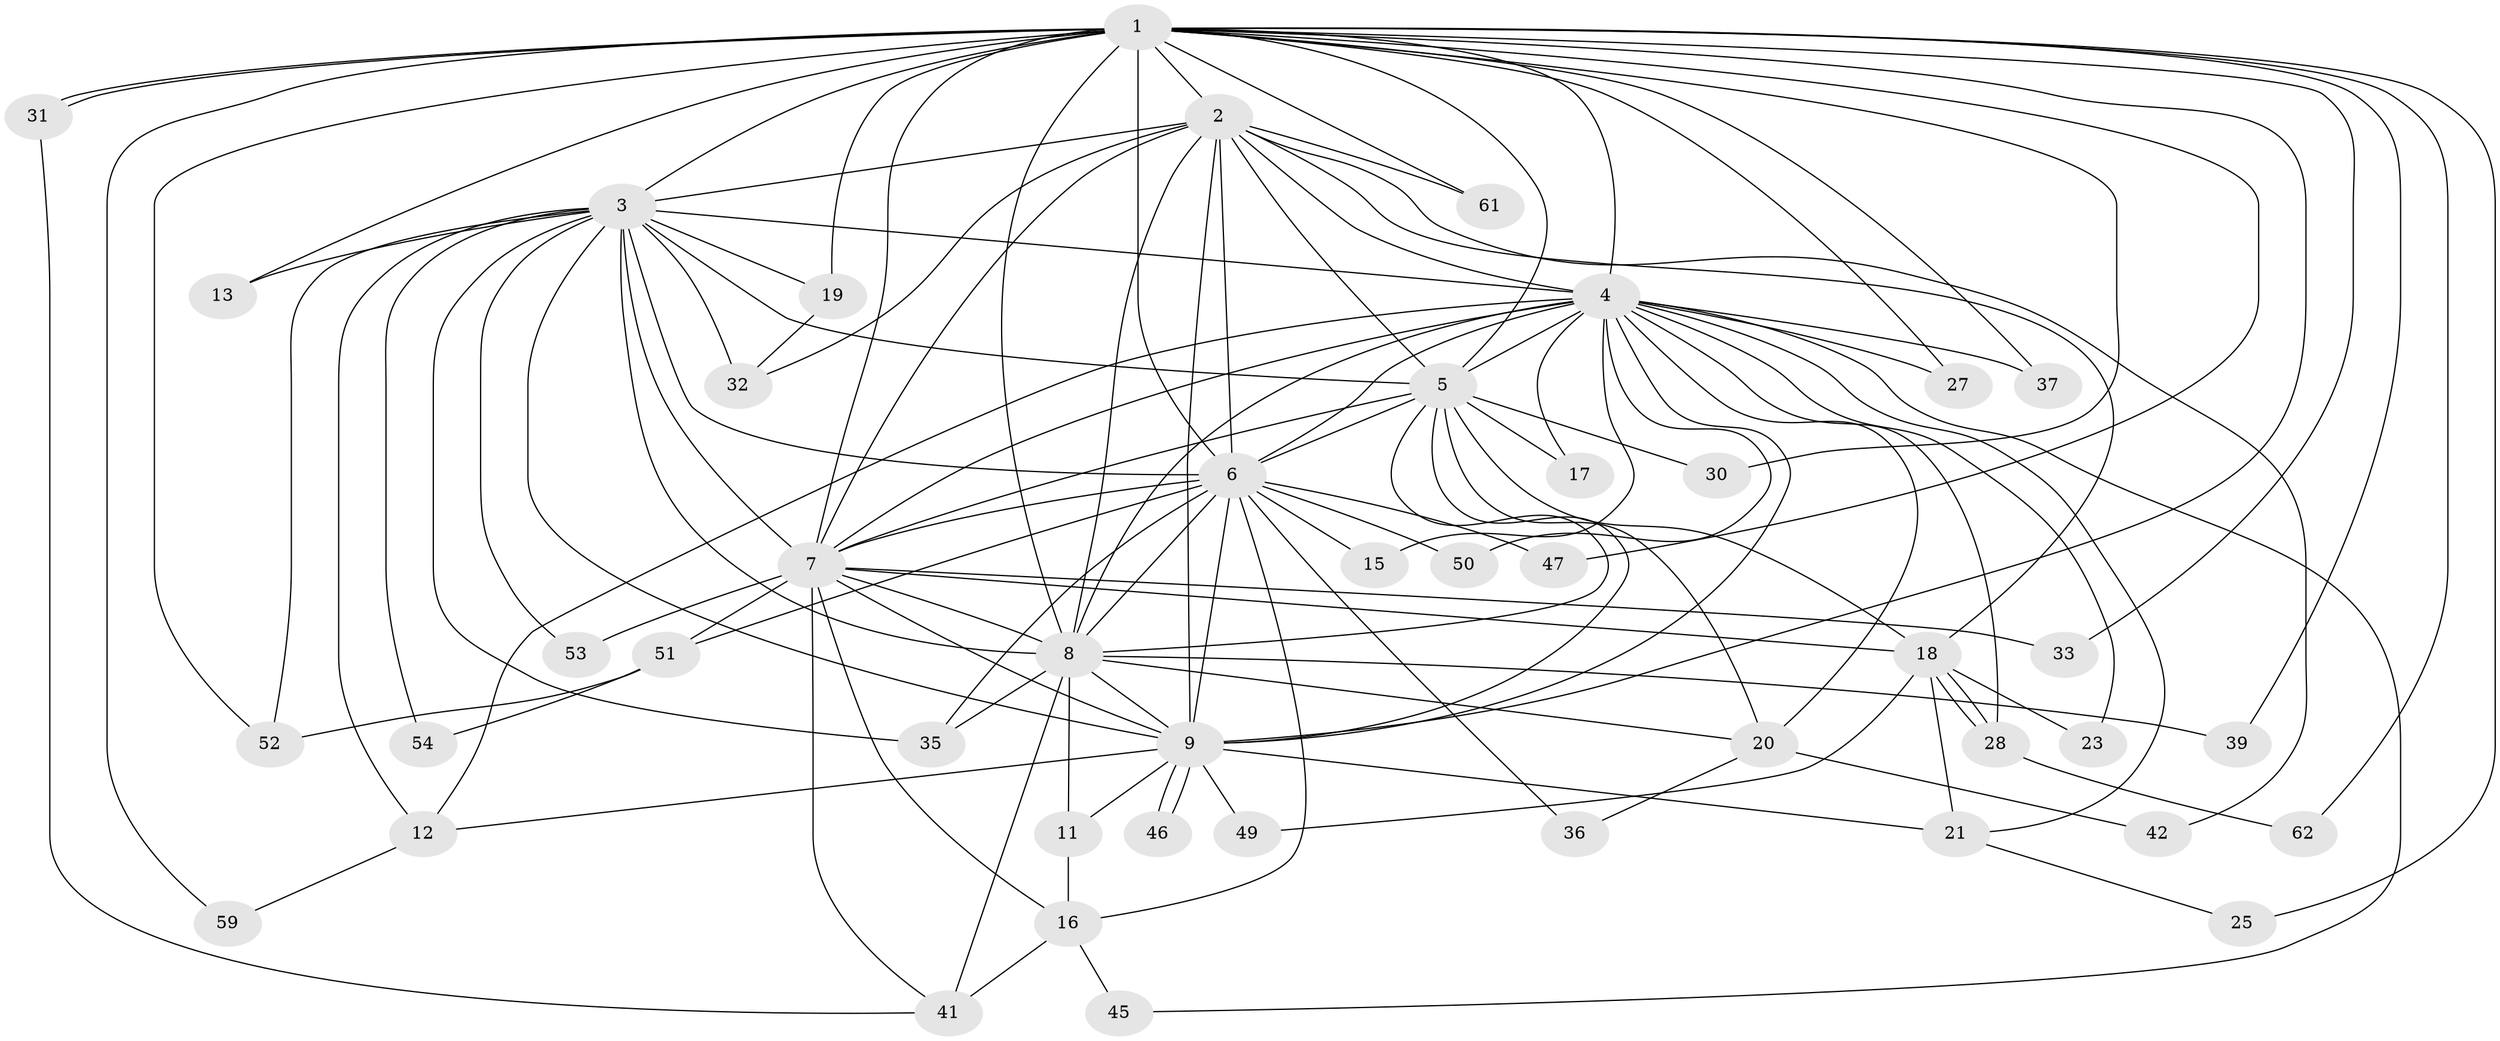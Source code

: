 // original degree distribution, {27: 0.015625, 14: 0.03125, 17: 0.03125, 19: 0.015625, 15: 0.03125, 16: 0.015625, 12: 0.015625, 3: 0.15625, 2: 0.5625, 5: 0.03125, 8: 0.015625, 4: 0.078125}
// Generated by graph-tools (version 1.1) at 2025/41/03/06/25 10:41:35]
// undirected, 45 vertices, 119 edges
graph export_dot {
graph [start="1"]
  node [color=gray90,style=filled];
  1 [super="+34"];
  2 [super="+43"];
  3 [super="+24"];
  4 [super="+22"];
  5 [super="+38"];
  6 [super="+10"];
  7 [super="+58"];
  8 [super="+14"];
  9 [super="+29"];
  11;
  12 [super="+48"];
  13;
  15;
  16 [super="+26"];
  17;
  18 [super="+44"];
  19;
  20 [super="+55"];
  21;
  23;
  25;
  27;
  28 [super="+60"];
  30;
  31 [super="+57"];
  32 [super="+64"];
  33;
  35 [super="+40"];
  36;
  37;
  39;
  41 [super="+56"];
  42;
  45;
  46;
  47;
  49;
  50;
  51 [super="+63"];
  52;
  53;
  54;
  59;
  61;
  62;
  1 -- 2;
  1 -- 3 [weight=2];
  1 -- 4;
  1 -- 5;
  1 -- 6 [weight=3];
  1 -- 7;
  1 -- 8 [weight=2];
  1 -- 9;
  1 -- 13;
  1 -- 19;
  1 -- 25;
  1 -- 27;
  1 -- 30;
  1 -- 31;
  1 -- 31;
  1 -- 33;
  1 -- 37;
  1 -- 39;
  1 -- 47;
  1 -- 52;
  1 -- 59;
  1 -- 61;
  1 -- 62;
  2 -- 3;
  2 -- 4;
  2 -- 5;
  2 -- 6 [weight=2];
  2 -- 7;
  2 -- 8 [weight=2];
  2 -- 9;
  2 -- 32;
  2 -- 42;
  2 -- 61;
  2 -- 18;
  3 -- 4;
  3 -- 5;
  3 -- 6 [weight=2];
  3 -- 7 [weight=2];
  3 -- 8;
  3 -- 9;
  3 -- 13;
  3 -- 19;
  3 -- 35;
  3 -- 53;
  3 -- 54;
  3 -- 52;
  3 -- 32;
  3 -- 12;
  4 -- 5;
  4 -- 6 [weight=2];
  4 -- 7;
  4 -- 8;
  4 -- 9;
  4 -- 12;
  4 -- 15;
  4 -- 17;
  4 -- 20;
  4 -- 23;
  4 -- 27;
  4 -- 37;
  4 -- 50;
  4 -- 28;
  4 -- 45;
  4 -- 21;
  5 -- 6 [weight=2];
  5 -- 7;
  5 -- 8;
  5 -- 9 [weight=3];
  5 -- 17;
  5 -- 18;
  5 -- 30;
  5 -- 20;
  6 -- 7 [weight=2];
  6 -- 8 [weight=2];
  6 -- 9 [weight=2];
  6 -- 36;
  6 -- 47;
  6 -- 50;
  6 -- 51;
  6 -- 15;
  6 -- 16;
  6 -- 35;
  7 -- 8;
  7 -- 9;
  7 -- 18;
  7 -- 33;
  7 -- 41;
  7 -- 51;
  7 -- 53;
  7 -- 16;
  8 -- 9;
  8 -- 11;
  8 -- 20;
  8 -- 35;
  8 -- 39;
  8 -- 41;
  9 -- 11;
  9 -- 12;
  9 -- 21;
  9 -- 46;
  9 -- 46;
  9 -- 49;
  11 -- 16;
  12 -- 59;
  16 -- 41;
  16 -- 45;
  18 -- 21;
  18 -- 23;
  18 -- 28;
  18 -- 28;
  18 -- 49;
  19 -- 32;
  20 -- 36;
  20 -- 42;
  21 -- 25;
  28 -- 62;
  31 -- 41;
  51 -- 54;
  51 -- 52;
}

